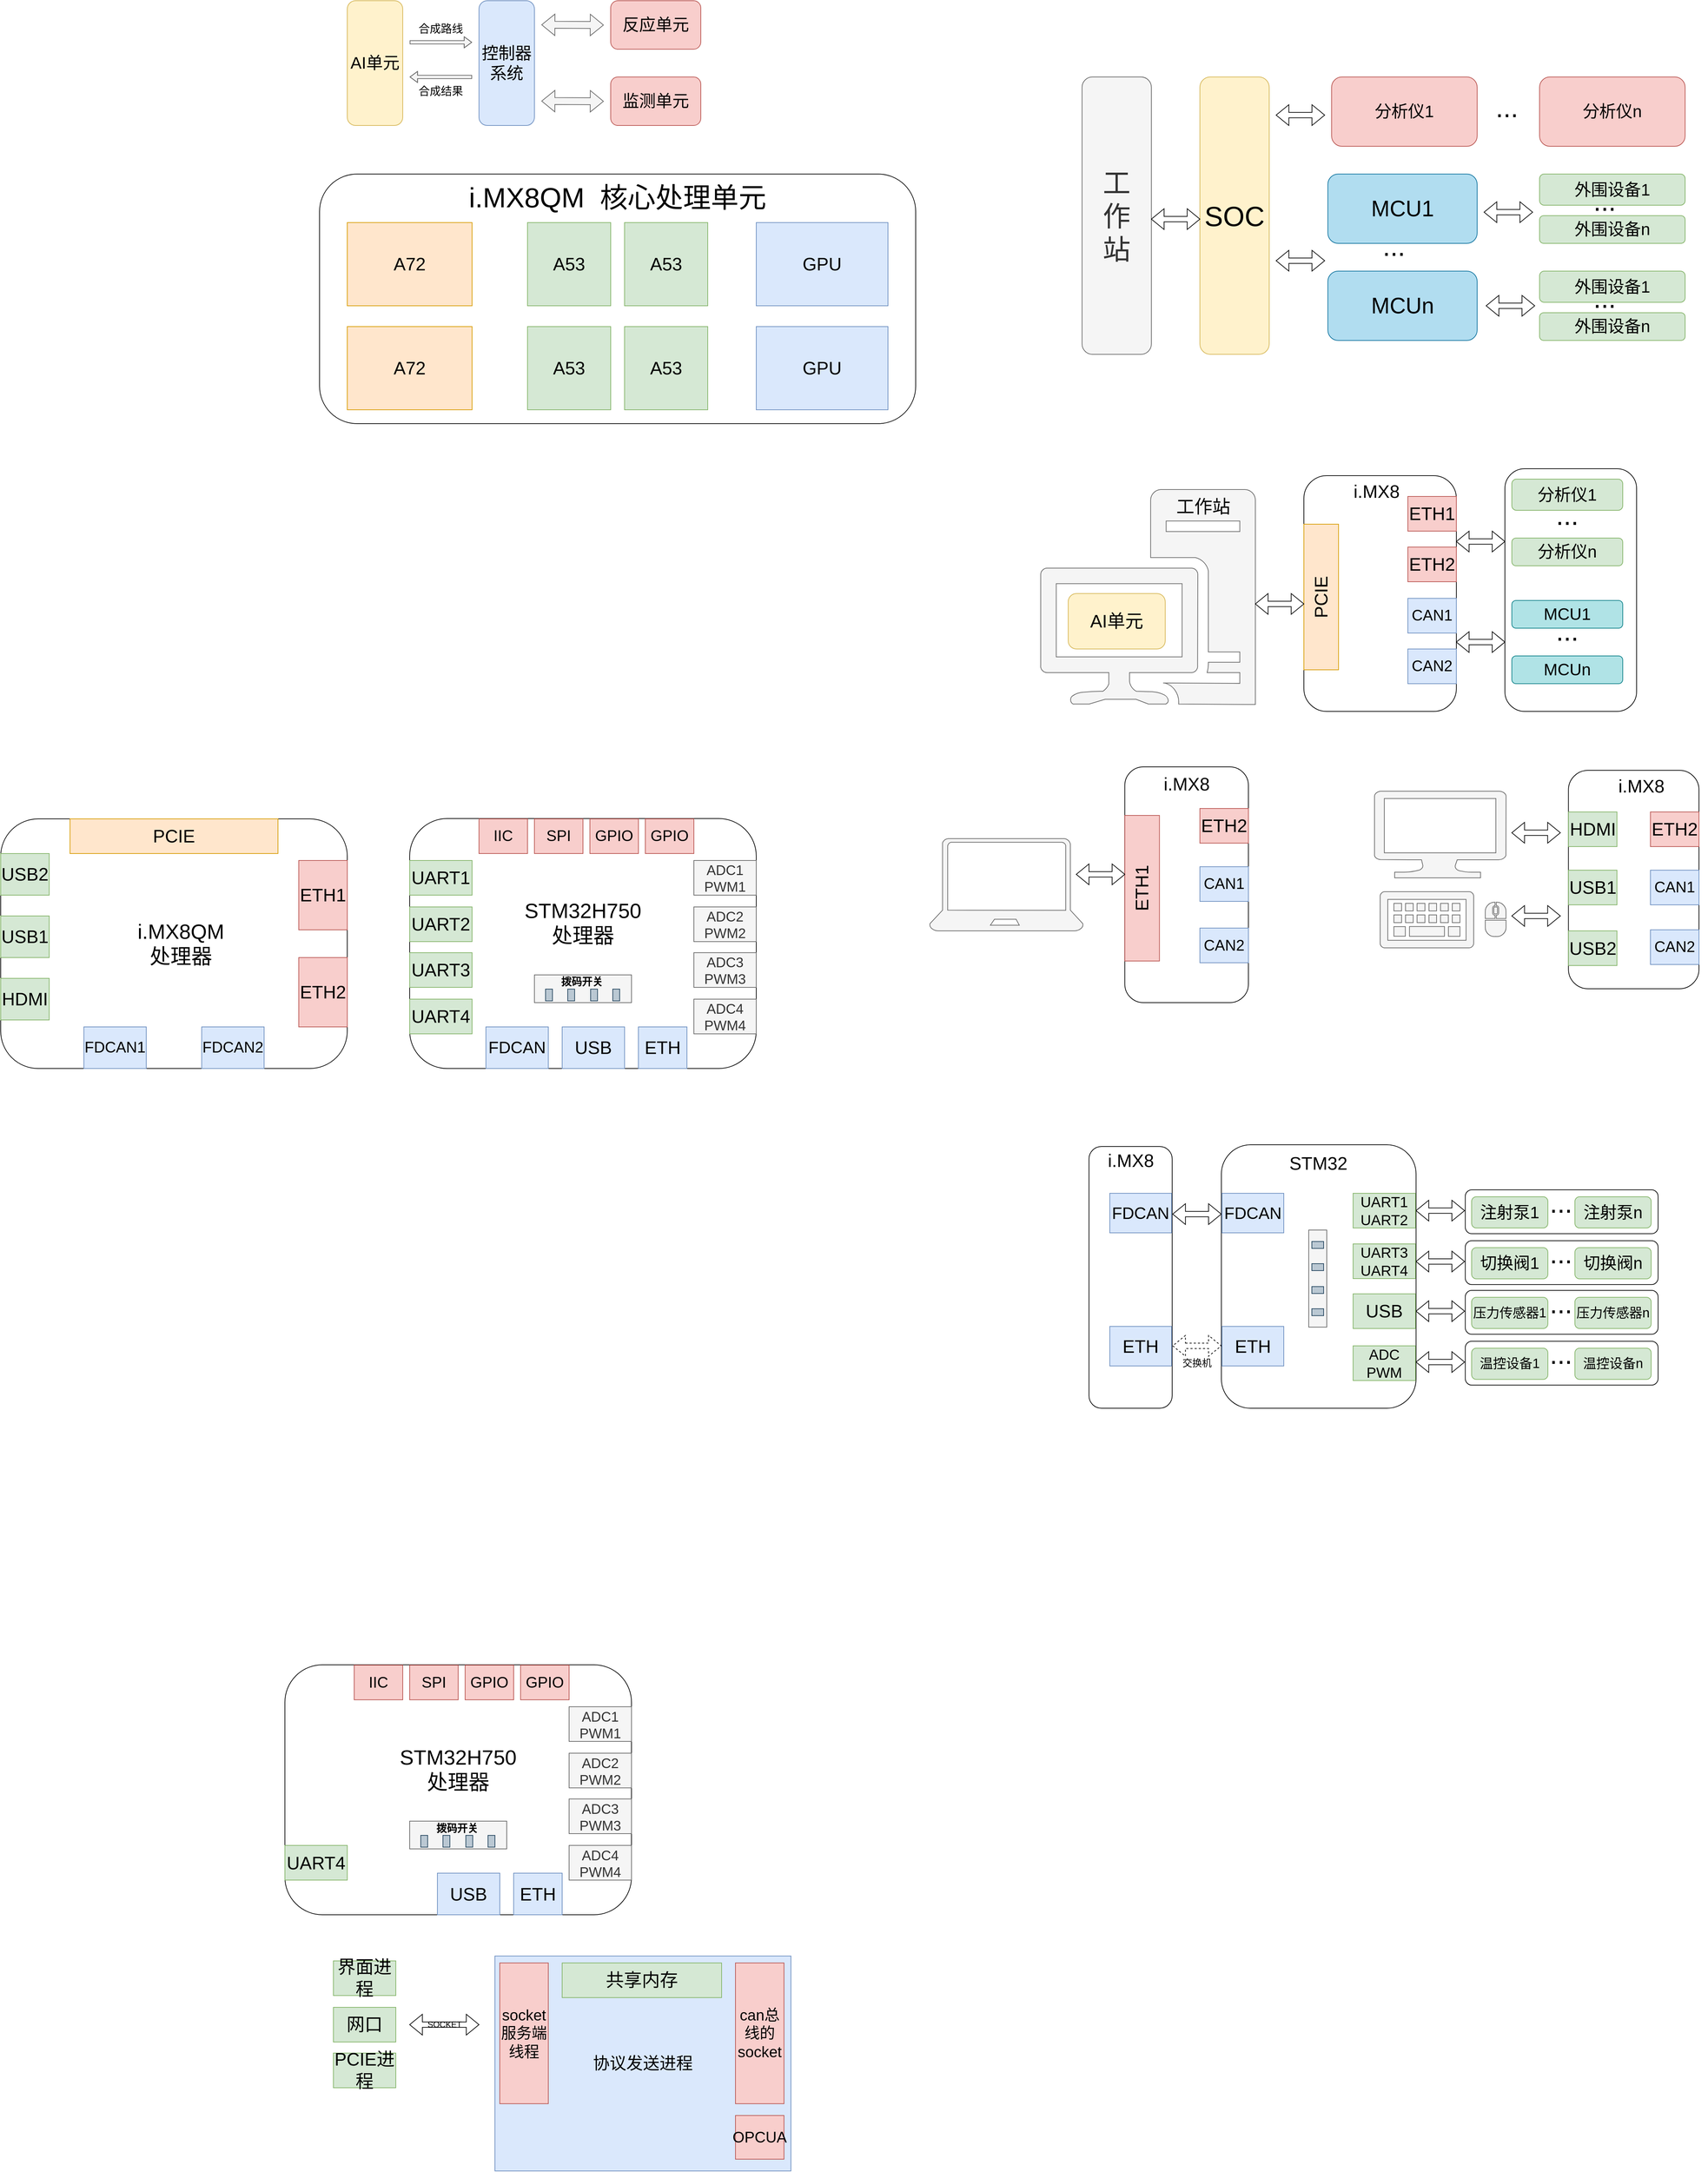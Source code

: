 <mxfile version="25.0.3">
  <diagram name="第 1 页" id="dDundkh1Q2r8naMCAjJB">
    <mxGraphModel dx="2552" dy="746" grid="1" gridSize="10" guides="1" tooltips="1" connect="1" arrows="1" fold="1" page="1" pageScale="1" pageWidth="1169" pageHeight="827" math="0" shadow="0">
      <root>
        <mxCell id="0" />
        <mxCell id="1" parent="0" />
        <mxCell id="mTrDEz1nqdT5TnVAm15j-2" value="&lt;font style=&quot;font-size: 24px;&quot;&gt;AI单元&lt;/font&gt;" style="rounded=1;whiteSpace=wrap;html=1;fillColor=#fff2cc;strokeColor=#d6b656;" parent="1" vertex="1">
          <mxGeometry x="120" y="130" width="80" height="180" as="geometry" />
        </mxCell>
        <mxCell id="mTrDEz1nqdT5TnVAm15j-6" value="&lt;font style=&quot;font-size: 24px;&quot;&gt;控制器系统&lt;/font&gt;" style="rounded=1;whiteSpace=wrap;html=1;fillColor=#dae8fc;strokeColor=#6c8ebf;" parent="1" vertex="1">
          <mxGeometry x="310" y="130" width="80" height="180" as="geometry" />
        </mxCell>
        <mxCell id="mTrDEz1nqdT5TnVAm15j-7" value="&lt;font style=&quot;font-size: 24px;&quot;&gt;反应单元&lt;/font&gt;" style="rounded=1;whiteSpace=wrap;html=1;fillColor=#f8cecc;strokeColor=#b85450;" parent="1" vertex="1">
          <mxGeometry x="500" y="130" width="130" height="70" as="geometry" />
        </mxCell>
        <mxCell id="mTrDEz1nqdT5TnVAm15j-8" value="&lt;span style=&quot;font-size: 24px;&quot;&gt;监测单元&lt;/span&gt;" style="rounded=1;whiteSpace=wrap;html=1;fillColor=#f8cecc;strokeColor=#b85450;glass=0;shadow=0;" parent="1" vertex="1">
          <mxGeometry x="500" y="240" width="130" height="70" as="geometry" />
        </mxCell>
        <mxCell id="mTrDEz1nqdT5TnVAm15j-9" value="" style="shape=flexArrow;endArrow=classic;startArrow=classic;html=1;rounded=0;fillColor=#f5f5f5;strokeColor=#666666;" parent="1" edge="1">
          <mxGeometry width="100" height="100" relative="1" as="geometry">
            <mxPoint x="400" y="164.71" as="sourcePoint" />
            <mxPoint x="490" y="165.13" as="targetPoint" />
          </mxGeometry>
        </mxCell>
        <mxCell id="mTrDEz1nqdT5TnVAm15j-10" value="" style="shape=flexArrow;endArrow=classic;startArrow=classic;html=1;rounded=0;fillColor=#f5f5f5;strokeColor=#666666;" parent="1" edge="1">
          <mxGeometry width="100" height="100" relative="1" as="geometry">
            <mxPoint x="400" y="274.71" as="sourcePoint" />
            <mxPoint x="490" y="275.13" as="targetPoint" />
          </mxGeometry>
        </mxCell>
        <mxCell id="mTrDEz1nqdT5TnVAm15j-12" value="" style="shape=flexArrow;endArrow=classic;html=1;rounded=0;width=4.8;endSize=3.288;endWidth=10.229;fillColor=#f5f5f5;strokeColor=#666666;" parent="1" edge="1">
          <mxGeometry width="50" height="50" relative="1" as="geometry">
            <mxPoint x="210" y="190" as="sourcePoint" />
            <mxPoint x="300" y="190" as="targetPoint" />
            <Array as="points">
              <mxPoint x="260" y="190" />
            </Array>
          </mxGeometry>
        </mxCell>
        <mxCell id="mTrDEz1nqdT5TnVAm15j-13" value="" style="shape=flexArrow;endArrow=classic;html=1;rounded=0;width=4.8;endSize=3.288;endWidth=10.229;fillColor=#f5f5f5;strokeColor=#666666;" parent="1" edge="1">
          <mxGeometry width="50" height="50" relative="1" as="geometry">
            <mxPoint x="300" y="240" as="sourcePoint" />
            <mxPoint x="210" y="240" as="targetPoint" />
            <Array as="points">
              <mxPoint x="260" y="240" />
            </Array>
          </mxGeometry>
        </mxCell>
        <mxCell id="mTrDEz1nqdT5TnVAm15j-15" value="合成路线" style="text;strokeColor=none;align=center;fillColor=none;html=1;verticalAlign=middle;whiteSpace=wrap;rounded=0;fontSize=16;" parent="1" vertex="1">
          <mxGeometry x="220" y="160" width="70" height="20" as="geometry" />
        </mxCell>
        <mxCell id="mTrDEz1nqdT5TnVAm15j-16" value="合成结果" style="text;strokeColor=none;align=center;fillColor=none;html=1;verticalAlign=middle;whiteSpace=wrap;rounded=0;fontSize=16;" parent="1" vertex="1">
          <mxGeometry x="220" y="250" width="70" height="20" as="geometry" />
        </mxCell>
        <mxCell id="O-WrQp41GENTJy3OARPs-1" value="" style="rounded=1;whiteSpace=wrap;html=1;" parent="1" vertex="1">
          <mxGeometry x="80" y="380" width="860" height="360" as="geometry" />
        </mxCell>
        <mxCell id="O-WrQp41GENTJy3OARPs-2" value="&lt;font style=&quot;font-size: 26px;&quot;&gt;A72&lt;/font&gt;" style="rounded=0;whiteSpace=wrap;html=1;fillColor=#ffe6cc;strokeColor=#d79b00;" parent="1" vertex="1">
          <mxGeometry x="120" y="450" width="180" height="120" as="geometry" />
        </mxCell>
        <mxCell id="O-WrQp41GENTJy3OARPs-3" value="&lt;font style=&quot;font-size: 26px;&quot;&gt;A72&lt;/font&gt;" style="rounded=0;whiteSpace=wrap;html=1;fillColor=#ffe6cc;strokeColor=#d79b00;" parent="1" vertex="1">
          <mxGeometry x="120" y="600" width="180" height="120" as="geometry" />
        </mxCell>
        <mxCell id="O-WrQp41GENTJy3OARPs-8" value="&lt;font style=&quot;font-size: 26px;&quot;&gt;GPU&lt;/font&gt;" style="rounded=0;whiteSpace=wrap;html=1;fillColor=#dae8fc;strokeColor=#6c8ebf;" parent="1" vertex="1">
          <mxGeometry x="710" y="450" width="190" height="120" as="geometry" />
        </mxCell>
        <mxCell id="O-WrQp41GENTJy3OARPs-9" value="&lt;font style=&quot;font-size: 26px;&quot;&gt;GPU&lt;/font&gt;" style="rounded=0;whiteSpace=wrap;html=1;fillColor=#dae8fc;strokeColor=#6c8ebf;" parent="1" vertex="1">
          <mxGeometry x="710" y="600" width="190" height="120" as="geometry" />
        </mxCell>
        <mxCell id="O-WrQp41GENTJy3OARPs-10" value="&lt;font style=&quot;font-size: 26px;&quot;&gt;A53&lt;/font&gt;" style="rounded=0;whiteSpace=wrap;html=1;fillColor=#d5e8d4;strokeColor=#82b366;" parent="1" vertex="1">
          <mxGeometry x="380" y="450" width="120" height="120" as="geometry" />
        </mxCell>
        <mxCell id="O-WrQp41GENTJy3OARPs-11" value="&lt;font style=&quot;font-size: 26px;&quot;&gt;A53&lt;/font&gt;" style="rounded=0;whiteSpace=wrap;html=1;fillColor=#d5e8d4;strokeColor=#82b366;" parent="1" vertex="1">
          <mxGeometry x="520" y="450" width="120" height="120" as="geometry" />
        </mxCell>
        <mxCell id="O-WrQp41GENTJy3OARPs-12" value="&lt;font style=&quot;font-size: 26px;&quot;&gt;A53&lt;/font&gt;" style="rounded=0;whiteSpace=wrap;html=1;fillColor=#d5e8d4;strokeColor=#82b366;" parent="1" vertex="1">
          <mxGeometry x="380" y="600" width="120" height="120" as="geometry" />
        </mxCell>
        <mxCell id="O-WrQp41GENTJy3OARPs-13" value="&lt;font style=&quot;font-size: 26px;&quot;&gt;A53&lt;/font&gt;" style="rounded=0;whiteSpace=wrap;html=1;fillColor=#d5e8d4;strokeColor=#82b366;" parent="1" vertex="1">
          <mxGeometry x="520" y="600" width="120" height="120" as="geometry" />
        </mxCell>
        <mxCell id="O-WrQp41GENTJy3OARPs-18" value="&lt;font&gt;i.MX8QM&amp;nbsp; 核心处理单元&lt;/font&gt;" style="text;strokeColor=none;align=center;fillColor=none;html=1;verticalAlign=middle;whiteSpace=wrap;rounded=0;fontSize=40;" parent="1" vertex="1">
          <mxGeometry x="260" y="398" width="500" height="30" as="geometry" />
        </mxCell>
        <mxCell id="O-WrQp41GENTJy3OARPs-20" value="" style="rounded=1;whiteSpace=wrap;html=1;shadow=0;" parent="1" vertex="1">
          <mxGeometry x="-380" y="1310" width="500" height="360" as="geometry" />
        </mxCell>
        <mxCell id="O-WrQp41GENTJy3OARPs-24" value="&lt;font style=&quot;font-size: 26px;&quot;&gt;PCIE&lt;/font&gt;" style="rounded=0;whiteSpace=wrap;html=1;fillColor=#ffe6cc;strokeColor=#d79b00;" parent="1" vertex="1">
          <mxGeometry x="-280" y="1310" width="300" height="50" as="geometry" />
        </mxCell>
        <mxCell id="O-WrQp41GENTJy3OARPs-25" value="&lt;font style=&quot;font-size: 26px;&quot;&gt;HDMI&lt;/font&gt;" style="rounded=0;whiteSpace=wrap;html=1;fillColor=#d5e8d4;strokeColor=#82b366;" parent="1" vertex="1">
          <mxGeometry x="-380" y="1540" width="70" height="60" as="geometry" />
        </mxCell>
        <mxCell id="O-WrQp41GENTJy3OARPs-27" value="i.MX8QM&lt;div&gt;处理器&lt;/div&gt;" style="text;strokeColor=none;align=center;fillColor=none;html=1;verticalAlign=middle;whiteSpace=wrap;rounded=0;fontSize=30;" parent="1" vertex="1">
          <mxGeometry x="-210" y="1440" width="180" height="100" as="geometry" />
        </mxCell>
        <mxCell id="O-WrQp41GENTJy3OARPs-28" value="&lt;font style=&quot;font-size: 26px;&quot;&gt;ETH1&lt;/font&gt;" style="rounded=0;whiteSpace=wrap;html=1;fillColor=#f8cecc;strokeColor=#b85450;" parent="1" vertex="1">
          <mxGeometry x="50" y="1370" width="70" height="100" as="geometry" />
        </mxCell>
        <mxCell id="O-WrQp41GENTJy3OARPs-29" value="&lt;font style=&quot;font-size: 26px;&quot;&gt;ETH2&lt;/font&gt;" style="rounded=0;whiteSpace=wrap;html=1;fillColor=#f8cecc;strokeColor=#b85450;" parent="1" vertex="1">
          <mxGeometry x="50" y="1510" width="70" height="100" as="geometry" />
        </mxCell>
        <mxCell id="O-WrQp41GENTJy3OARPs-31" value="&lt;font style=&quot;font-size: 26px;&quot;&gt;USB1&lt;/font&gt;" style="rounded=0;whiteSpace=wrap;html=1;fillColor=#d5e8d4;strokeColor=#82b366;" parent="1" vertex="1">
          <mxGeometry x="-380" y="1450" width="70" height="60" as="geometry" />
        </mxCell>
        <mxCell id="O-WrQp41GENTJy3OARPs-32" value="&lt;font style=&quot;font-size: 26px;&quot;&gt;USB2&lt;/font&gt;" style="rounded=0;whiteSpace=wrap;html=1;fillColor=#d5e8d4;strokeColor=#82b366;" parent="1" vertex="1">
          <mxGeometry x="-380" y="1360" width="70" height="60" as="geometry" />
        </mxCell>
        <mxCell id="O-WrQp41GENTJy3OARPs-33" value="&lt;font&gt;FDCAN1&lt;/font&gt;" style="rounded=0;whiteSpace=wrap;html=1;fillColor=#dae8fc;strokeColor=#6c8ebf;gradientColor=none;fontSize=22;" parent="1" vertex="1">
          <mxGeometry x="-260" y="1610" width="90" height="60" as="geometry" />
        </mxCell>
        <mxCell id="O-WrQp41GENTJy3OARPs-34" value="&lt;font&gt;FDCAN2&lt;/font&gt;" style="rounded=0;whiteSpace=wrap;html=1;fillColor=#dae8fc;strokeColor=#6c8ebf;fontSize=22;" parent="1" vertex="1">
          <mxGeometry x="-90" y="1610" width="90" height="60" as="geometry" />
        </mxCell>
        <mxCell id="O-WrQp41GENTJy3OARPs-36" value="" style="rounded=1;whiteSpace=wrap;html=1;shadow=0;" parent="1" vertex="1">
          <mxGeometry x="210" y="1309.5" width="500" height="360.5" as="geometry" />
        </mxCell>
        <mxCell id="O-WrQp41GENTJy3OARPs-37" value="&lt;font style=&quot;font-size: 26px;&quot;&gt;UART1&lt;/font&gt;" style="rounded=0;whiteSpace=wrap;html=1;fillColor=#d5e8d4;strokeColor=#82b366;" parent="1" vertex="1">
          <mxGeometry x="210" y="1370" width="90" height="50" as="geometry" />
        </mxCell>
        <mxCell id="O-WrQp41GENTJy3OARPs-39" value="&lt;div&gt;STM32H750处理器&lt;/div&gt;" style="text;strokeColor=none;align=center;fillColor=none;html=1;verticalAlign=middle;whiteSpace=wrap;rounded=0;fontSize=30;" parent="1" vertex="1">
          <mxGeometry x="370" y="1410" width="180" height="100" as="geometry" />
        </mxCell>
        <mxCell id="O-WrQp41GENTJy3OARPs-41" value="&lt;font style=&quot;font-size: 26px;&quot;&gt;ETH&lt;/font&gt;" style="rounded=0;whiteSpace=wrap;html=1;fillColor=#dae8fc;strokeColor=#6c8ebf;" parent="1" vertex="1">
          <mxGeometry x="540" y="1610" width="70" height="60" as="geometry" />
        </mxCell>
        <mxCell id="O-WrQp41GENTJy3OARPs-42" value="&lt;font style=&quot;font-size: 26px;&quot;&gt;USB&lt;/font&gt;" style="rounded=0;whiteSpace=wrap;html=1;fillColor=#dae8fc;strokeColor=#6c8ebf;" parent="1" vertex="1">
          <mxGeometry x="430" y="1610" width="90" height="60" as="geometry" />
        </mxCell>
        <mxCell id="O-WrQp41GENTJy3OARPs-44" value="&lt;font&gt;FDCAN&lt;/font&gt;" style="rounded=0;whiteSpace=wrap;html=1;fillColor=#dae8fc;strokeColor=#6c8ebf;gradientColor=none;fontSize=24;" parent="1" vertex="1">
          <mxGeometry x="320" y="1610" width="90" height="60" as="geometry" />
        </mxCell>
        <mxCell id="O-WrQp41GENTJy3OARPs-46" value="&lt;font style=&quot;font-size: 26px;&quot;&gt;UART2&lt;/font&gt;" style="rounded=0;whiteSpace=wrap;html=1;fillColor=#d5e8d4;strokeColor=#82b366;" parent="1" vertex="1">
          <mxGeometry x="210" y="1437" width="90" height="50" as="geometry" />
        </mxCell>
        <mxCell id="O-WrQp41GENTJy3OARPs-47" value="&lt;font style=&quot;font-size: 26px;&quot;&gt;UART3&lt;/font&gt;" style="rounded=0;whiteSpace=wrap;html=1;fillColor=#d5e8d4;strokeColor=#82b366;" parent="1" vertex="1">
          <mxGeometry x="210" y="1503" width="90" height="50" as="geometry" />
        </mxCell>
        <mxCell id="O-WrQp41GENTJy3OARPs-48" value="&lt;font style=&quot;font-size: 26px;&quot;&gt;UART4&lt;/font&gt;" style="rounded=0;whiteSpace=wrap;html=1;fillColor=#d5e8d4;strokeColor=#82b366;" parent="1" vertex="1">
          <mxGeometry x="210" y="1570" width="90" height="50" as="geometry" />
        </mxCell>
        <mxCell id="O-WrQp41GENTJy3OARPs-49" value="&lt;div&gt;&lt;font style=&quot;font-size: 20px;&quot;&gt;ADC1&lt;/font&gt;&lt;/div&gt;&lt;font style=&quot;font-size: 20px;&quot;&gt;PWM1&lt;/font&gt;" style="rounded=0;whiteSpace=wrap;html=1;fillColor=#f5f5f5;strokeColor=#666666;fontColor=#333333;" parent="1" vertex="1">
          <mxGeometry x="620" y="1370" width="90" height="50" as="geometry" />
        </mxCell>
        <mxCell id="O-WrQp41GENTJy3OARPs-50" value="&lt;div&gt;&lt;font style=&quot;font-size: 20px;&quot;&gt;ADC2&lt;/font&gt;&lt;/div&gt;&lt;font style=&quot;font-size: 20px;&quot;&gt;PWM2&lt;/font&gt;" style="rounded=0;whiteSpace=wrap;html=1;fillColor=#f5f5f5;strokeColor=#666666;fontColor=#333333;" parent="1" vertex="1">
          <mxGeometry x="620" y="1437" width="90" height="50" as="geometry" />
        </mxCell>
        <mxCell id="O-WrQp41GENTJy3OARPs-51" value="&lt;div&gt;&lt;font style=&quot;font-size: 20px;&quot;&gt;ADC3&lt;/font&gt;&lt;/div&gt;&lt;font style=&quot;font-size: 20px;&quot;&gt;PWM3&lt;/font&gt;" style="rounded=0;whiteSpace=wrap;html=1;fillColor=#f5f5f5;strokeColor=#666666;fontColor=#333333;" parent="1" vertex="1">
          <mxGeometry x="620" y="1503" width="90" height="50" as="geometry" />
        </mxCell>
        <mxCell id="O-WrQp41GENTJy3OARPs-52" value="&lt;div&gt;&lt;font style=&quot;font-size: 20px;&quot;&gt;ADC4&lt;/font&gt;&lt;/div&gt;&lt;font style=&quot;font-size: 20px;&quot;&gt;PWM4&lt;/font&gt;" style="rounded=0;whiteSpace=wrap;html=1;fillColor=#f5f5f5;strokeColor=#666666;fontColor=#333333;" parent="1" vertex="1">
          <mxGeometry x="620" y="1570" width="90" height="50" as="geometry" />
        </mxCell>
        <mxCell id="O-WrQp41GENTJy3OARPs-53" value="&lt;font&gt;IIC&lt;/font&gt;" style="rounded=0;whiteSpace=wrap;html=1;fillColor=#f8cecc;strokeColor=#b85450;fontSize=22;" parent="1" vertex="1">
          <mxGeometry x="310" y="1310" width="70" height="50" as="geometry" />
        </mxCell>
        <mxCell id="O-WrQp41GENTJy3OARPs-56" value="SPI" style="rounded=0;whiteSpace=wrap;html=1;fillColor=#f8cecc;strokeColor=#b85450;fontSize=22;" parent="1" vertex="1">
          <mxGeometry x="390" y="1310" width="70" height="50" as="geometry" />
        </mxCell>
        <mxCell id="O-WrQp41GENTJy3OARPs-57" value="GPIO" style="rounded=0;whiteSpace=wrap;html=1;fillColor=#f8cecc;strokeColor=#b85450;fontSize=22;" parent="1" vertex="1">
          <mxGeometry x="470" y="1310" width="70" height="50" as="geometry" />
        </mxCell>
        <mxCell id="O-WrQp41GENTJy3OARPs-58" value="&lt;font&gt;GPIO&lt;/font&gt;" style="rounded=0;whiteSpace=wrap;html=1;fillColor=#f8cecc;strokeColor=#b85450;fontSize=22;" parent="1" vertex="1">
          <mxGeometry x="550" y="1310" width="70" height="50" as="geometry" />
        </mxCell>
        <mxCell id="O-WrQp41GENTJy3OARPs-98" value="" style="rounded=1;whiteSpace=wrap;html=1;shadow=0;" parent="1" vertex="1">
          <mxGeometry x="1190" y="1782.5" width="120" height="377.5" as="geometry" />
        </mxCell>
        <mxCell id="O-WrQp41GENTJy3OARPs-100" value="i.MX8" style="text;strokeColor=none;align=center;fillColor=none;html=1;verticalAlign=middle;whiteSpace=wrap;rounded=0;fontSize=26;" parent="1" vertex="1">
          <mxGeometry x="1207.5" y="1783" width="85" height="40" as="geometry" />
        </mxCell>
        <mxCell id="O-WrQp41GENTJy3OARPs-110" value="" style="html=1;shadow=0;dashed=0;align=center;verticalAlign=middle;shape=mxgraph.arrows2.twoWayArrow;dy=0.74;dx=18.33;" parent="1" vertex="1">
          <mxGeometry x="1310.83" y="1865" width="70" height="30" as="geometry" />
        </mxCell>
        <mxCell id="O-WrQp41GENTJy3OARPs-122" value="" style="rounded=1;whiteSpace=wrap;html=1;shadow=0;" parent="1" vertex="1">
          <mxGeometry x="1381" y="1780" width="280.83" height="380" as="geometry" />
        </mxCell>
        <mxCell id="O-WrQp41GENTJy3OARPs-124" value="STM32" style="text;align=center;html=1;verticalAlign=middle;whiteSpace=wrap;rounded=0;fontSize=26;" parent="1" vertex="1">
          <mxGeometry x="1471" y="1790" width="100" height="33" as="geometry" />
        </mxCell>
        <mxCell id="O-WrQp41GENTJy3OARPs-127" value="FDCAN" style="rounded=0;whiteSpace=wrap;html=1;fillColor=#dae8fc;strokeColor=#6c8ebf;gradientColor=none;fontSize=24;" parent="1" vertex="1">
          <mxGeometry x="1381.83" y="1850" width="89.17" height="57" as="geometry" />
        </mxCell>
        <mxCell id="O-WrQp41GENTJy3OARPs-136" value="" style="html=1;shadow=0;dashed=0;align=center;verticalAlign=middle;shape=mxgraph.arrows2.twoWayArrow;dy=0.74;dx=18.33;" parent="1" vertex="1">
          <mxGeometry x="1661.83" y="1860" width="70" height="30" as="geometry" />
        </mxCell>
        <mxCell id="O-WrQp41GENTJy3OARPs-138" value="&lt;font style=&quot;font-size: 26px;&quot;&gt;ETH&lt;/font&gt;" style="rounded=0;whiteSpace=wrap;html=1;fillColor=#dae8fc;strokeColor=#6c8ebf;" parent="1" vertex="1">
          <mxGeometry x="1381.83" y="2042" width="89.17" height="57" as="geometry" />
        </mxCell>
        <mxCell id="O-WrQp41GENTJy3OARPs-139" value="FDCAN" style="rounded=0;whiteSpace=wrap;html=1;fillColor=#dae8fc;strokeColor=#6c8ebf;gradientColor=none;fontSize=24;" parent="1" vertex="1">
          <mxGeometry x="1220" y="1850" width="89.17" height="57" as="geometry" />
        </mxCell>
        <mxCell id="O-WrQp41GENTJy3OARPs-140" value="&lt;font style=&quot;font-size: 26px;&quot;&gt;ETH&lt;/font&gt;" style="rounded=0;whiteSpace=wrap;html=1;fillColor=#dae8fc;strokeColor=#6c8ebf;" parent="1" vertex="1">
          <mxGeometry x="1220" y="2042" width="89.17" height="57" as="geometry" />
        </mxCell>
        <mxCell id="O-WrQp41GENTJy3OARPs-142" value="" style="html=1;shadow=0;dashed=1;align=center;verticalAlign=middle;shape=mxgraph.arrows2.twoWayArrow;dy=0.74;dx=18.33;" parent="1" vertex="1">
          <mxGeometry x="1310.83" y="2055" width="70" height="30" as="geometry" />
        </mxCell>
        <mxCell id="O-WrQp41GENTJy3OARPs-143" value="&lt;font style=&quot;font-size: 21px;&quot;&gt;UART1&lt;/font&gt;&lt;div&gt;&lt;font style=&quot;font-size: 21px;&quot;&gt;UART2&lt;/font&gt;&lt;/div&gt;" style="rounded=0;whiteSpace=wrap;html=1;fillColor=#d5e8d4;strokeColor=#82b366;" parent="1" vertex="1">
          <mxGeometry x="1571" y="1850" width="90" height="50" as="geometry" />
        </mxCell>
        <mxCell id="O-WrQp41GENTJy3OARPs-144" value="" style="rounded=1;whiteSpace=wrap;html=1;shadow=0;" parent="1" vertex="1">
          <mxGeometry x="1732.83" y="1845" width="278.17" height="63.25" as="geometry" />
        </mxCell>
        <mxCell id="O-WrQp41GENTJy3OARPs-145" value="&lt;span style=&quot;font-size: 24px;&quot;&gt;注射泵1&lt;/span&gt;" style="rounded=1;whiteSpace=wrap;html=1;fillColor=#d5e8d4;strokeColor=#82b366;glass=0;shadow=0;" parent="1" vertex="1">
          <mxGeometry x="1742" y="1855" width="110" height="45" as="geometry" />
        </mxCell>
        <mxCell id="O-WrQp41GENTJy3OARPs-146" value="&lt;span style=&quot;font-size: 24px;&quot;&gt;注射泵n&lt;/span&gt;" style="rounded=1;whiteSpace=wrap;html=1;fillColor=#d5e8d4;strokeColor=#82b366;glass=0;shadow=0;" parent="1" vertex="1">
          <mxGeometry x="1891" y="1855" width="110" height="45" as="geometry" />
        </mxCell>
        <mxCell id="O-WrQp41GENTJy3OARPs-147" value="..." style="text;strokeColor=none;align=center;fillColor=none;html=1;verticalAlign=middle;whiteSpace=wrap;rounded=0;fontSize=39;" parent="1" vertex="1">
          <mxGeometry x="1841" y="1850" width="60" height="30" as="geometry" />
        </mxCell>
        <mxCell id="O-WrQp41GENTJy3OARPs-148" value="" style="html=1;shadow=0;dashed=0;align=center;verticalAlign=middle;shape=mxgraph.arrows2.twoWayArrow;dy=0.74;dx=18.33;" parent="1" vertex="1">
          <mxGeometry x="1661.83" y="1933.38" width="70" height="30" as="geometry" />
        </mxCell>
        <mxCell id="O-WrQp41GENTJy3OARPs-150" value="" style="rounded=1;whiteSpace=wrap;html=1;shadow=0;" parent="1" vertex="1">
          <mxGeometry x="1732.83" y="1918.38" width="278.17" height="63.25" as="geometry" />
        </mxCell>
        <mxCell id="O-WrQp41GENTJy3OARPs-151" value="&lt;span style=&quot;font-size: 24px;&quot;&gt;切换阀1&lt;/span&gt;" style="rounded=1;whiteSpace=wrap;html=1;fillColor=#d5e8d4;strokeColor=#82b366;glass=0;shadow=0;" parent="1" vertex="1">
          <mxGeometry x="1742" y="1928.38" width="110" height="45" as="geometry" />
        </mxCell>
        <mxCell id="O-WrQp41GENTJy3OARPs-152" value="&lt;span style=&quot;font-size: 24px;&quot;&gt;切换阀n&lt;/span&gt;" style="rounded=1;whiteSpace=wrap;html=1;fillColor=#d5e8d4;strokeColor=#82b366;glass=0;shadow=0;" parent="1" vertex="1">
          <mxGeometry x="1891" y="1928.38" width="110" height="45" as="geometry" />
        </mxCell>
        <mxCell id="O-WrQp41GENTJy3OARPs-153" value="..." style="text;strokeColor=none;align=center;fillColor=none;html=1;verticalAlign=middle;whiteSpace=wrap;rounded=0;fontSize=39;" parent="1" vertex="1">
          <mxGeometry x="1841" y="1923.38" width="60" height="30" as="geometry" />
        </mxCell>
        <mxCell id="O-WrQp41GENTJy3OARPs-160" value="" style="html=1;shadow=0;dashed=0;align=center;verticalAlign=middle;shape=mxgraph.arrows2.twoWayArrow;dy=0.74;dx=18.33;" parent="1" vertex="1">
          <mxGeometry x="1661.83" y="2005" width="70" height="30" as="geometry" />
        </mxCell>
        <mxCell id="O-WrQp41GENTJy3OARPs-161" value="&lt;font&gt;USB&lt;/font&gt;" style="rounded=0;whiteSpace=wrap;html=1;fillColor=#d5e8d4;strokeColor=#82b366;fontSize=26;" parent="1" vertex="1">
          <mxGeometry x="1571" y="1995" width="90" height="50" as="geometry" />
        </mxCell>
        <mxCell id="O-WrQp41GENTJy3OARPs-162" value="" style="rounded=1;whiteSpace=wrap;html=1;shadow=0;" parent="1" vertex="1">
          <mxGeometry x="1732.83" y="1990" width="278.17" height="63.25" as="geometry" />
        </mxCell>
        <mxCell id="O-WrQp41GENTJy3OARPs-163" value="&lt;font style=&quot;font-size: 19px;&quot;&gt;压力传感器1&lt;/font&gt;" style="rounded=1;whiteSpace=wrap;html=1;fillColor=#d5e8d4;strokeColor=#82b366;glass=0;shadow=0;" parent="1" vertex="1">
          <mxGeometry x="1742" y="2000" width="110" height="45" as="geometry" />
        </mxCell>
        <mxCell id="O-WrQp41GENTJy3OARPs-165" value="..." style="text;strokeColor=none;align=center;fillColor=none;html=1;verticalAlign=middle;whiteSpace=wrap;rounded=0;fontSize=39;" parent="1" vertex="1">
          <mxGeometry x="1841" y="1995" width="60" height="30" as="geometry" />
        </mxCell>
        <mxCell id="O-WrQp41GENTJy3OARPs-166" value="&lt;font style=&quot;font-size: 19px;&quot;&gt;压力传感器n&lt;/font&gt;" style="rounded=1;whiteSpace=wrap;html=1;fillColor=#d5e8d4;strokeColor=#82b366;glass=0;shadow=0;" parent="1" vertex="1">
          <mxGeometry x="1891" y="2000" width="110" height="45" as="geometry" />
        </mxCell>
        <mxCell id="O-WrQp41GENTJy3OARPs-167" value="&lt;font style=&quot;font-size: 21px;&quot;&gt;UART3&lt;/font&gt;&lt;div&gt;&lt;font style=&quot;font-size: 21px;&quot;&gt;UART4&lt;/font&gt;&lt;/div&gt;" style="rounded=0;whiteSpace=wrap;html=1;fillColor=#d5e8d4;strokeColor=#82b366;" parent="1" vertex="1">
          <mxGeometry x="1571" y="1923" width="90" height="50" as="geometry" />
        </mxCell>
        <mxCell id="O-WrQp41GENTJy3OARPs-169" value="&lt;span style=&quot;font-size: 21px;&quot;&gt;ADC&lt;/span&gt;&lt;br&gt;&lt;div&gt;&lt;span style=&quot;font-size: 21px;&quot;&gt;PWM&lt;/span&gt;&lt;/div&gt;" style="rounded=0;whiteSpace=wrap;html=1;fillColor=#d5e8d4;strokeColor=#82b366;" parent="1" vertex="1">
          <mxGeometry x="1571" y="2070" width="90" height="50" as="geometry" />
        </mxCell>
        <mxCell id="O-WrQp41GENTJy3OARPs-175" value="" style="html=1;shadow=0;dashed=0;align=center;verticalAlign=middle;shape=mxgraph.arrows2.twoWayArrow;dy=0.74;dx=18.33;" parent="1" vertex="1">
          <mxGeometry x="1661.83" y="2078.38" width="70" height="30" as="geometry" />
        </mxCell>
        <mxCell id="O-WrQp41GENTJy3OARPs-176" value="" style="rounded=1;whiteSpace=wrap;html=1;shadow=0;" parent="1" vertex="1">
          <mxGeometry x="1732.83" y="2063.38" width="278.17" height="63.25" as="geometry" />
        </mxCell>
        <mxCell id="O-WrQp41GENTJy3OARPs-177" value="&lt;font style=&quot;font-size: 19px;&quot;&gt;温控设备1&lt;/font&gt;" style="rounded=1;whiteSpace=wrap;html=1;fillColor=#d5e8d4;strokeColor=#82b366;glass=0;shadow=0;" parent="1" vertex="1">
          <mxGeometry x="1742" y="2073.38" width="110" height="45" as="geometry" />
        </mxCell>
        <mxCell id="O-WrQp41GENTJy3OARPs-178" value="..." style="text;strokeColor=none;align=center;fillColor=none;html=1;verticalAlign=middle;whiteSpace=wrap;rounded=0;fontSize=39;" parent="1" vertex="1">
          <mxGeometry x="1841" y="2068.38" width="60" height="30" as="geometry" />
        </mxCell>
        <mxCell id="O-WrQp41GENTJy3OARPs-179" value="&lt;font style=&quot;font-size: 19px;&quot;&gt;温控设备n&lt;/font&gt;" style="rounded=1;whiteSpace=wrap;html=1;fillColor=#d5e8d4;strokeColor=#82b366;glass=0;shadow=0;" parent="1" vertex="1">
          <mxGeometry x="1891" y="2073.38" width="110" height="45" as="geometry" />
        </mxCell>
        <mxCell id="O-WrQp41GENTJy3OARPs-180" value="SOC" style="rounded=1;whiteSpace=wrap;html=1;shadow=0;fontSize=40;fillColor=#fff2cc;strokeColor=#d6b656;" parent="1" vertex="1">
          <mxGeometry x="1350" y="240" width="100" height="400" as="geometry" />
        </mxCell>
        <mxCell id="O-WrQp41GENTJy3OARPs-182" value="MCU1" style="rounded=1;whiteSpace=wrap;html=1;shadow=0;fontSize=32;fillColor=#b1ddf0;strokeColor=#10739e;" parent="1" vertex="1">
          <mxGeometry x="1534.59" y="380" width="215.41" height="100" as="geometry" />
        </mxCell>
        <mxCell id="O-WrQp41GENTJy3OARPs-185" value="" style="html=1;shadow=0;dashed=0;align=center;verticalAlign=middle;shape=mxgraph.arrows2.twoWayArrow;dy=0.74;dx=18.33;" parent="1" vertex="1">
          <mxGeometry x="1760" y="420" width="70" height="30" as="geometry" />
        </mxCell>
        <mxCell id="O-WrQp41GENTJy3OARPs-187" value="..." style="text;strokeColor=none;align=center;fillColor=none;html=1;verticalAlign=middle;whiteSpace=wrap;rounded=0;fontSize=39;" parent="1" vertex="1">
          <mxGeometry x="1600" y="470" width="60" height="30" as="geometry" />
        </mxCell>
        <mxCell id="O-WrQp41GENTJy3OARPs-188" value="&lt;span style=&quot;font-size: 24px;&quot;&gt;外围设备1&lt;/span&gt;" style="rounded=1;whiteSpace=wrap;html=1;fillColor=#d5e8d4;strokeColor=#82b366;glass=0;shadow=0;" parent="1" vertex="1">
          <mxGeometry x="1840" y="380" width="210" height="45" as="geometry" />
        </mxCell>
        <mxCell id="O-WrQp41GENTJy3OARPs-189" value="&lt;span style=&quot;font-size: 24px;&quot;&gt;外围设备n&lt;/span&gt;" style="rounded=1;whiteSpace=wrap;html=1;fillColor=#d5e8d4;strokeColor=#82b366;glass=0;shadow=0;" parent="1" vertex="1">
          <mxGeometry x="1840" y="440" width="210" height="40" as="geometry" />
        </mxCell>
        <mxCell id="O-WrQp41GENTJy3OARPs-190" value="..." style="text;strokeColor=none;align=center;fillColor=none;html=1;verticalAlign=middle;whiteSpace=wrap;rounded=0;fontSize=39;" parent="1" vertex="1">
          <mxGeometry x="1904" y="405" width="60" height="30" as="geometry" />
        </mxCell>
        <mxCell id="O-WrQp41GENTJy3OARPs-195" value="&lt;span style=&quot;font-size: 24px;&quot;&gt;分析仪1&lt;/span&gt;" style="rounded=1;whiteSpace=wrap;html=1;fillColor=#f8cecc;strokeColor=#b85450;glass=0;shadow=0;" parent="1" vertex="1">
          <mxGeometry x="1540" y="240" width="210" height="100" as="geometry" />
        </mxCell>
        <mxCell id="O-WrQp41GENTJy3OARPs-197" value="" style="html=1;shadow=0;dashed=0;align=center;verticalAlign=middle;shape=mxgraph.arrows2.twoWayArrow;dy=0.74;dx=18.33;" parent="1" vertex="1">
          <mxGeometry x="1460" y="280" width="70" height="30" as="geometry" />
        </mxCell>
        <mxCell id="O-WrQp41GENTJy3OARPs-199" value="MCUn" style="rounded=1;whiteSpace=wrap;html=1;shadow=0;fontSize=32;fillColor=#b1ddf0;strokeColor=#10739e;" parent="1" vertex="1">
          <mxGeometry x="1534.59" y="520" width="215.41" height="100" as="geometry" />
        </mxCell>
        <mxCell id="O-WrQp41GENTJy3OARPs-200" value="" style="html=1;shadow=0;dashed=0;align=center;verticalAlign=middle;shape=mxgraph.arrows2.twoWayArrow;dy=0.74;dx=18.33;" parent="1" vertex="1">
          <mxGeometry x="1763" y="555" width="70" height="30" as="geometry" />
        </mxCell>
        <mxCell id="O-WrQp41GENTJy3OARPs-202" value="&lt;span style=&quot;font-size: 24px;&quot;&gt;外围设备1&lt;/span&gt;" style="rounded=1;whiteSpace=wrap;html=1;fillColor=#d5e8d4;strokeColor=#82b366;glass=0;shadow=0;" parent="1" vertex="1">
          <mxGeometry x="1840" y="520" width="210" height="45" as="geometry" />
        </mxCell>
        <mxCell id="O-WrQp41GENTJy3OARPs-203" value="&lt;span style=&quot;font-size: 24px;&quot;&gt;外围设备n&lt;/span&gt;" style="rounded=1;whiteSpace=wrap;html=1;fillColor=#d5e8d4;strokeColor=#82b366;glass=0;shadow=0;" parent="1" vertex="1">
          <mxGeometry x="1840" y="580" width="210" height="40" as="geometry" />
        </mxCell>
        <mxCell id="O-WrQp41GENTJy3OARPs-204" value="..." style="text;strokeColor=none;align=center;fillColor=none;html=1;verticalAlign=middle;whiteSpace=wrap;rounded=0;fontSize=39;" parent="1" vertex="1">
          <mxGeometry x="1904" y="545" width="60" height="30" as="geometry" />
        </mxCell>
        <mxCell id="O-WrQp41GENTJy3OARPs-205" value="" style="html=1;shadow=0;dashed=0;align=center;verticalAlign=middle;shape=mxgraph.arrows2.twoWayArrow;dy=0.74;dx=18.33;" parent="1" vertex="1">
          <mxGeometry x="1460" y="490" width="70" height="30" as="geometry" />
        </mxCell>
        <mxCell id="O-WrQp41GENTJy3OARPs-207" value="..." style="text;strokeColor=none;align=center;fillColor=none;html=1;verticalAlign=middle;whiteSpace=wrap;rounded=0;fontSize=39;" parent="1" vertex="1">
          <mxGeometry x="1763" y="270" width="60" height="30" as="geometry" />
        </mxCell>
        <mxCell id="O-WrQp41GENTJy3OARPs-208" value="&lt;span style=&quot;font-size: 24px;&quot;&gt;分析仪n&lt;/span&gt;" style="rounded=1;whiteSpace=wrap;html=1;fillColor=#f8cecc;strokeColor=#b85450;glass=0;shadow=0;" parent="1" vertex="1">
          <mxGeometry x="1840" y="240" width="210" height="100" as="geometry" />
        </mxCell>
        <mxCell id="O-WrQp41GENTJy3OARPs-210" value="工&lt;div&gt;作&lt;/div&gt;&lt;div&gt;站&lt;/div&gt;" style="rounded=1;whiteSpace=wrap;html=1;shadow=0;fontSize=40;fillColor=#f5f5f5;strokeColor=#666666;fontColor=#333333;" parent="1" vertex="1">
          <mxGeometry x="1180" y="240" width="100" height="400" as="geometry" />
        </mxCell>
        <mxCell id="O-WrQp41GENTJy3OARPs-211" value="" style="html=1;shadow=0;dashed=0;align=center;verticalAlign=middle;shape=mxgraph.arrows2.twoWayArrow;dy=0.74;dx=18.33;" parent="1" vertex="1">
          <mxGeometry x="1280" y="430" width="70" height="30" as="geometry" />
        </mxCell>
        <mxCell id="FVk3EEE_uI1t8pD1HrtK-1" value="" style="rounded=1;whiteSpace=wrap;html=1;shadow=0;" parent="1" vertex="1">
          <mxGeometry x="1790" y="805" width="190" height="350" as="geometry" />
        </mxCell>
        <mxCell id="FVk3EEE_uI1t8pD1HrtK-2" value="" style="sketch=0;aspect=fixed;pointerEvents=1;shadow=0;dashed=0;html=1;strokeColor=#666666;labelPosition=center;verticalLabelPosition=bottom;verticalAlign=top;align=center;fillColor=#f5f5f5;shape=mxgraph.mscae.enterprise.workstation_client;fontColor=#333333;flipH=1;" parent="1" vertex="1">
          <mxGeometry x="1120" y="835" width="310" height="310" as="geometry" />
        </mxCell>
        <mxCell id="FVk3EEE_uI1t8pD1HrtK-3" value="" style="rounded=1;whiteSpace=wrap;html=1;shadow=0;" parent="1" vertex="1">
          <mxGeometry x="1500" y="815" width="220" height="340" as="geometry" />
        </mxCell>
        <mxCell id="FVk3EEE_uI1t8pD1HrtK-4" value="&lt;font style=&quot;font-size: 26px;&quot;&gt;PCIE&lt;/font&gt;" style="rounded=0;whiteSpace=wrap;html=1;fillColor=#ffe6cc;strokeColor=#d79b00;rotation=-90;" parent="1" vertex="1">
          <mxGeometry x="1420" y="965" width="210" height="50" as="geometry" />
        </mxCell>
        <mxCell id="FVk3EEE_uI1t8pD1HrtK-5" value="i.MX8" style="text;strokeColor=none;align=center;fillColor=none;html=1;verticalAlign=middle;whiteSpace=wrap;rounded=0;fontSize=26;" parent="1" vertex="1">
          <mxGeometry x="1510" y="818" width="190" height="40" as="geometry" />
        </mxCell>
        <mxCell id="FVk3EEE_uI1t8pD1HrtK-6" value="&lt;font style=&quot;font-size: 26px;&quot;&gt;ETH1&lt;/font&gt;" style="rounded=0;whiteSpace=wrap;html=1;fillColor=#f8cecc;strokeColor=#b85450;" parent="1" vertex="1">
          <mxGeometry x="1650" y="845" width="70" height="50" as="geometry" />
        </mxCell>
        <mxCell id="FVk3EEE_uI1t8pD1HrtK-7" value="&lt;font style=&quot;font-size: 26px;&quot;&gt;ETH2&lt;/font&gt;" style="rounded=0;whiteSpace=wrap;html=1;fillColor=#f8cecc;strokeColor=#b85450;" parent="1" vertex="1">
          <mxGeometry x="1650" y="918" width="70" height="50" as="geometry" />
        </mxCell>
        <mxCell id="FVk3EEE_uI1t8pD1HrtK-8" value="CAN1" style="rounded=0;whiteSpace=wrap;html=1;fillColor=#dae8fc;strokeColor=#6c8ebf;gradientColor=none;fontSize=22;" parent="1" vertex="1">
          <mxGeometry x="1650" y="992" width="70" height="50" as="geometry" />
        </mxCell>
        <mxCell id="FVk3EEE_uI1t8pD1HrtK-9" value="" style="verticalLabelPosition=bottom;html=1;verticalAlign=top;align=center;strokeColor=#666666;fillColor=#f5f5f5;shape=mxgraph.azure.computer;pointerEvents=1;fontColor=#333333;" parent="1" vertex="1">
          <mxGeometry x="1601.67" y="1270" width="190" height="125" as="geometry" />
        </mxCell>
        <mxCell id="FVk3EEE_uI1t8pD1HrtK-10" value="" style="sketch=0;aspect=fixed;pointerEvents=1;shadow=0;dashed=0;html=1;strokeColor=#666666;labelPosition=center;verticalLabelPosition=bottom;verticalAlign=top;align=center;fillColor=#f5f5f5;shape=mxgraph.azure.laptop;fontColor=#333333;" parent="1" vertex="1">
          <mxGeometry x="960" y="1338.5" width="221.67" height="133" as="geometry" />
        </mxCell>
        <mxCell id="FVk3EEE_uI1t8pD1HrtK-11" value="工作站" style="text;strokeColor=none;align=center;fillColor=none;html=1;verticalAlign=middle;whiteSpace=wrap;rounded=0;fontSize=26;" parent="1" vertex="1">
          <mxGeometry x="1260" y="840" width="190" height="40" as="geometry" />
        </mxCell>
        <mxCell id="FVk3EEE_uI1t8pD1HrtK-12" value="&lt;font style=&quot;font-size: 26px;&quot;&gt;AI单元&lt;/font&gt;" style="rounded=1;whiteSpace=wrap;html=1;fillColor=#fff2cc;strokeColor=#d6b656;" parent="1" vertex="1">
          <mxGeometry x="1160" y="985" width="140" height="80" as="geometry" />
        </mxCell>
        <mxCell id="FVk3EEE_uI1t8pD1HrtK-13" value="CAN2" style="rounded=0;whiteSpace=wrap;html=1;fillColor=#dae8fc;strokeColor=#6c8ebf;gradientColor=none;fontSize=22;" parent="1" vertex="1">
          <mxGeometry x="1650" y="1065" width="70" height="50" as="geometry" />
        </mxCell>
        <mxCell id="FVk3EEE_uI1t8pD1HrtK-14" value="" style="sketch=0;aspect=fixed;pointerEvents=1;shadow=0;dashed=0;html=1;strokeColor=#666666;labelPosition=center;verticalLabelPosition=bottom;verticalAlign=top;align=center;fillColor=#f5f5f5;shape=mxgraph.mscae.enterprise.keyboard;fontColor=#333333;" parent="1" vertex="1">
          <mxGeometry x="1610" y="1415" width="135" height="81" as="geometry" />
        </mxCell>
        <mxCell id="FVk3EEE_uI1t8pD1HrtK-15" value="" style="sketch=0;aspect=fixed;pointerEvents=1;shadow=0;dashed=0;html=1;labelPosition=center;verticalLabelPosition=bottom;verticalAlign=top;align=center;shape=mxgraph.mscae.enterprise.mouse;fillColor=#f5f5f5;fontColor=#333333;strokeColor=#666666;" parent="1" vertex="1">
          <mxGeometry x="1761.67" y="1430" width="30" height="50" as="geometry" />
        </mxCell>
        <mxCell id="FVk3EEE_uI1t8pD1HrtK-16" value="&lt;span style=&quot;font-size: 24px;&quot;&gt;分析仪1&lt;/span&gt;" style="rounded=1;whiteSpace=wrap;html=1;fillColor=#d5e8d4;strokeColor=#82b366;glass=0;shadow=0;" parent="1" vertex="1">
          <mxGeometry x="1800" y="820" width="160" height="45" as="geometry" />
        </mxCell>
        <mxCell id="FVk3EEE_uI1t8pD1HrtK-17" value="&lt;span style=&quot;font-size: 24px;&quot;&gt;分析仪n&lt;/span&gt;" style="rounded=1;whiteSpace=wrap;html=1;fillColor=#d5e8d4;strokeColor=#82b366;glass=0;shadow=0;" parent="1" vertex="1">
          <mxGeometry x="1800" y="905" width="160" height="40" as="geometry" />
        </mxCell>
        <mxCell id="FVk3EEE_uI1t8pD1HrtK-18" value="&lt;span style=&quot;font-size: 24px;&quot;&gt;MCU1&lt;/span&gt;" style="rounded=1;whiteSpace=wrap;html=1;glass=0;shadow=0;fillColor=#b0e3e6;strokeColor=#0e8088;" parent="1" vertex="1">
          <mxGeometry x="1800" y="995" width="160" height="40" as="geometry" />
        </mxCell>
        <mxCell id="FVk3EEE_uI1t8pD1HrtK-19" value="&lt;span style=&quot;font-size: 24px;&quot;&gt;MCUn&lt;/span&gt;" style="rounded=1;whiteSpace=wrap;html=1;fillColor=#b0e3e6;strokeColor=#0e8088;glass=0;shadow=0;" parent="1" vertex="1">
          <mxGeometry x="1800" y="1075" width="160" height="40" as="geometry" />
        </mxCell>
        <mxCell id="FVk3EEE_uI1t8pD1HrtK-20" value="..." style="text;strokeColor=none;align=center;fillColor=none;html=1;verticalAlign=middle;whiteSpace=wrap;rounded=0;fontSize=39;" parent="1" vertex="1">
          <mxGeometry x="1850" y="858" width="60" height="30" as="geometry" />
        </mxCell>
        <mxCell id="FVk3EEE_uI1t8pD1HrtK-21" value="..." style="text;strokeColor=none;align=center;fillColor=none;html=1;verticalAlign=middle;whiteSpace=wrap;rounded=0;fontSize=39;" parent="1" vertex="1">
          <mxGeometry x="1850" y="1025" width="60" height="30" as="geometry" />
        </mxCell>
        <mxCell id="FVk3EEE_uI1t8pD1HrtK-22" value="" style="html=1;shadow=0;dashed=0;align=center;verticalAlign=middle;shape=mxgraph.arrows2.twoWayArrow;dy=0.74;dx=18.33;" parent="1" vertex="1">
          <mxGeometry x="1720" y="895" width="70" height="30" as="geometry" />
        </mxCell>
        <mxCell id="FVk3EEE_uI1t8pD1HrtK-23" value="" style="html=1;shadow=0;dashed=0;align=center;verticalAlign=middle;shape=mxgraph.arrows2.twoWayArrow;dy=0.74;dx=18.33;" parent="1" vertex="1">
          <mxGeometry x="1720" y="1040" width="70" height="30" as="geometry" />
        </mxCell>
        <mxCell id="FVk3EEE_uI1t8pD1HrtK-24" value="" style="html=1;shadow=0;dashed=0;align=center;verticalAlign=middle;shape=mxgraph.arrows2.twoWayArrow;dy=0.74;dx=18.33;" parent="1" vertex="1">
          <mxGeometry x="1430" y="985" width="70" height="30" as="geometry" />
        </mxCell>
        <mxCell id="FVk3EEE_uI1t8pD1HrtK-25" value="" style="rounded=1;whiteSpace=wrap;html=1;shadow=0;" parent="1" vertex="1">
          <mxGeometry x="1241.67" y="1235" width="178.33" height="340" as="geometry" />
        </mxCell>
        <mxCell id="FVk3EEE_uI1t8pD1HrtK-26" value="&lt;font style=&quot;font-size: 26px;&quot;&gt;ETH1&lt;/font&gt;" style="rounded=0;whiteSpace=wrap;html=1;fillColor=#f8cecc;strokeColor=#b85450;rotation=-90;" parent="1" vertex="1">
          <mxGeometry x="1161.67" y="1385" width="210" height="50" as="geometry" />
        </mxCell>
        <mxCell id="FVk3EEE_uI1t8pD1HrtK-27" value="i.MX8" style="text;strokeColor=none;align=center;fillColor=none;html=1;verticalAlign=middle;whiteSpace=wrap;rounded=0;fontSize=26;" parent="1" vertex="1">
          <mxGeometry x="1235.84" y="1240" width="190" height="40" as="geometry" />
        </mxCell>
        <mxCell id="FVk3EEE_uI1t8pD1HrtK-28" value="&lt;font style=&quot;font-size: 26px;&quot;&gt;ETH2&lt;/font&gt;" style="rounded=0;whiteSpace=wrap;html=1;fillColor=#f8cecc;strokeColor=#b85450;" parent="1" vertex="1">
          <mxGeometry x="1350" y="1295" width="70" height="50" as="geometry" />
        </mxCell>
        <mxCell id="FVk3EEE_uI1t8pD1HrtK-29" value="CAN1" style="rounded=0;whiteSpace=wrap;html=1;fillColor=#dae8fc;strokeColor=#6c8ebf;gradientColor=none;fontSize=22;" parent="1" vertex="1">
          <mxGeometry x="1350" y="1379" width="70" height="50" as="geometry" />
        </mxCell>
        <mxCell id="FVk3EEE_uI1t8pD1HrtK-30" value="CAN2" style="rounded=0;whiteSpace=wrap;html=1;fillColor=#dae8fc;strokeColor=#6c8ebf;gradientColor=none;fontSize=22;" parent="1" vertex="1">
          <mxGeometry x="1350" y="1467.5" width="70" height="50" as="geometry" />
        </mxCell>
        <mxCell id="FVk3EEE_uI1t8pD1HrtK-31" style="edgeStyle=orthogonalEdgeStyle;rounded=0;orthogonalLoop=1;jettySize=auto;html=1;exitX=0.5;exitY=1;exitDx=0;exitDy=0;" parent="1" source="FVk3EEE_uI1t8pD1HrtK-30" target="FVk3EEE_uI1t8pD1HrtK-30" edge="1">
          <mxGeometry relative="1" as="geometry" />
        </mxCell>
        <mxCell id="FVk3EEE_uI1t8pD1HrtK-32" value="" style="html=1;shadow=0;dashed=0;align=center;verticalAlign=middle;shape=mxgraph.arrows2.twoWayArrow;dy=0.74;dx=18.33;" parent="1" vertex="1">
          <mxGeometry x="1171.67" y="1375" width="70" height="30" as="geometry" />
        </mxCell>
        <mxCell id="FVk3EEE_uI1t8pD1HrtK-33" value="" style="rounded=1;whiteSpace=wrap;html=1;shadow=0;" parent="1" vertex="1">
          <mxGeometry x="1881.67" y="1240" width="188.33" height="315" as="geometry" />
        </mxCell>
        <mxCell id="FVk3EEE_uI1t8pD1HrtK-34" value="i.MX8" style="text;strokeColor=none;align=center;fillColor=none;html=1;verticalAlign=middle;whiteSpace=wrap;rounded=0;fontSize=26;" parent="1" vertex="1">
          <mxGeometry x="1891.67" y="1243" width="190" height="40" as="geometry" />
        </mxCell>
        <mxCell id="FVk3EEE_uI1t8pD1HrtK-35" value="&lt;font style=&quot;font-size: 26px;&quot;&gt;ETH2&lt;/font&gt;" style="rounded=0;whiteSpace=wrap;html=1;fillColor=#f8cecc;strokeColor=#b85450;" parent="1" vertex="1">
          <mxGeometry x="2000" y="1300" width="70" height="50" as="geometry" />
        </mxCell>
        <mxCell id="FVk3EEE_uI1t8pD1HrtK-36" value="CAN1" style="rounded=0;whiteSpace=wrap;html=1;fillColor=#dae8fc;strokeColor=#6c8ebf;gradientColor=none;fontSize=22;" parent="1" vertex="1">
          <mxGeometry x="2000" y="1384" width="70" height="50" as="geometry" />
        </mxCell>
        <mxCell id="FVk3EEE_uI1t8pD1HrtK-37" value="CAN2" style="rounded=0;whiteSpace=wrap;html=1;fillColor=#dae8fc;strokeColor=#6c8ebf;gradientColor=none;fontSize=22;" parent="1" vertex="1">
          <mxGeometry x="2000" y="1470" width="70" height="50" as="geometry" />
        </mxCell>
        <mxCell id="FVk3EEE_uI1t8pD1HrtK-38" style="edgeStyle=orthogonalEdgeStyle;rounded=0;orthogonalLoop=1;jettySize=auto;html=1;exitX=0.5;exitY=1;exitDx=0;exitDy=0;" parent="1" source="FVk3EEE_uI1t8pD1HrtK-37" target="FVk3EEE_uI1t8pD1HrtK-37" edge="1">
          <mxGeometry relative="1" as="geometry" />
        </mxCell>
        <mxCell id="FVk3EEE_uI1t8pD1HrtK-39" value="&lt;font style=&quot;font-size: 26px;&quot;&gt;USB2&lt;/font&gt;" style="rounded=0;whiteSpace=wrap;html=1;fillColor=#d5e8d4;strokeColor=#82b366;" parent="1" vertex="1">
          <mxGeometry x="1881.67" y="1471.5" width="70" height="50" as="geometry" />
        </mxCell>
        <mxCell id="FVk3EEE_uI1t8pD1HrtK-40" value="&lt;font style=&quot;font-size: 26px;&quot;&gt;USB1&lt;/font&gt;" style="rounded=0;whiteSpace=wrap;html=1;fillColor=#d5e8d4;strokeColor=#82b366;" parent="1" vertex="1">
          <mxGeometry x="1881.67" y="1384" width="70" height="50" as="geometry" />
        </mxCell>
        <mxCell id="FVk3EEE_uI1t8pD1HrtK-41" value="&lt;font style=&quot;font-size: 26px;&quot;&gt;HDMI&lt;/font&gt;" style="rounded=0;whiteSpace=wrap;html=1;fillColor=#d5e8d4;strokeColor=#82b366;" parent="1" vertex="1">
          <mxGeometry x="1881.67" y="1300" width="70" height="50" as="geometry" />
        </mxCell>
        <mxCell id="FVk3EEE_uI1t8pD1HrtK-42" value="" style="html=1;shadow=0;dashed=0;align=center;verticalAlign=middle;shape=mxgraph.arrows2.twoWayArrow;dy=0.74;dx=18.33;" parent="1" vertex="1">
          <mxGeometry x="1800" y="1315" width="70" height="30" as="geometry" />
        </mxCell>
        <mxCell id="FVk3EEE_uI1t8pD1HrtK-43" value="" style="html=1;shadow=0;dashed=0;align=center;verticalAlign=middle;shape=mxgraph.arrows2.twoWayArrow;dy=0.74;dx=18.33;" parent="1" vertex="1">
          <mxGeometry x="1800" y="1435" width="70" height="30" as="geometry" />
        </mxCell>
        <mxCell id="FVk3EEE_uI1t8pD1HrtK-51" value="" style="rounded=0;whiteSpace=wrap;html=1;fillColor=#f5f5f5;fontColor=#333333;strokeColor=#666666;" parent="1" vertex="1">
          <mxGeometry x="390" y="1535" width="140" height="40" as="geometry" />
        </mxCell>
        <mxCell id="FVk3EEE_uI1t8pD1HrtK-52" value="" style="rounded=0;whiteSpace=wrap;html=1;fillColor=#bac8d3;strokeColor=#23445d;" parent="1" vertex="1">
          <mxGeometry x="406" y="1555.5" width="10" height="17" as="geometry" />
        </mxCell>
        <mxCell id="FVk3EEE_uI1t8pD1HrtK-53" value="" style="rounded=0;whiteSpace=wrap;html=1;fillColor=#bac8d3;strokeColor=#23445d;" parent="1" vertex="1">
          <mxGeometry x="438" y="1555.5" width="10" height="17" as="geometry" />
        </mxCell>
        <mxCell id="FVk3EEE_uI1t8pD1HrtK-54" value="" style="rounded=0;whiteSpace=wrap;html=1;fillColor=#bac8d3;strokeColor=#23445d;" parent="1" vertex="1">
          <mxGeometry x="471" y="1555.5" width="10" height="17" as="geometry" />
        </mxCell>
        <mxCell id="FVk3EEE_uI1t8pD1HrtK-55" value="" style="rounded=0;whiteSpace=wrap;html=1;fillColor=#bac8d3;strokeColor=#23445d;" parent="1" vertex="1">
          <mxGeometry x="503" y="1555.5" width="10" height="17" as="geometry" />
        </mxCell>
        <mxCell id="FVk3EEE_uI1t8pD1HrtK-56" value="&lt;b&gt;拨码开关&lt;/b&gt;" style="text;strokeColor=none;align=center;fillColor=none;html=1;verticalAlign=middle;whiteSpace=wrap;rounded=0;fontSize=15;" parent="1" vertex="1">
          <mxGeometry x="414" y="1529" width="89" height="30" as="geometry" />
        </mxCell>
        <mxCell id="FVk3EEE_uI1t8pD1HrtK-75" value="" style="group;rotation=90;" parent="1" vertex="1" connectable="0">
          <mxGeometry x="1450" y="1960" width="140" height="26" as="geometry" />
        </mxCell>
        <mxCell id="FVk3EEE_uI1t8pD1HrtK-69" value="" style="rounded=0;whiteSpace=wrap;html=1;fillColor=#f5f5f5;fontColor=#333333;strokeColor=#666666;rotation=90;" parent="FVk3EEE_uI1t8pD1HrtK-75" vertex="1">
          <mxGeometry width="140" height="26" as="geometry" />
        </mxCell>
        <mxCell id="FVk3EEE_uI1t8pD1HrtK-70" value="" style="rounded=0;whiteSpace=wrap;html=1;fillColor=#bac8d3;strokeColor=#23445d;rotation=90;" parent="FVk3EEE_uI1t8pD1HrtK-75" vertex="1">
          <mxGeometry x="65" y="-44" width="10" height="17" as="geometry" />
        </mxCell>
        <mxCell id="FVk3EEE_uI1t8pD1HrtK-71" value="" style="rounded=0;whiteSpace=wrap;html=1;fillColor=#bac8d3;strokeColor=#23445d;rotation=90;" parent="FVk3EEE_uI1t8pD1HrtK-75" vertex="1">
          <mxGeometry x="65" y="-12" width="10" height="17" as="geometry" />
        </mxCell>
        <mxCell id="FVk3EEE_uI1t8pD1HrtK-72" value="" style="rounded=0;whiteSpace=wrap;html=1;fillColor=#bac8d3;strokeColor=#23445d;rotation=90;" parent="FVk3EEE_uI1t8pD1HrtK-75" vertex="1">
          <mxGeometry x="65" y="21" width="10" height="17" as="geometry" />
        </mxCell>
        <mxCell id="FVk3EEE_uI1t8pD1HrtK-73" value="" style="rounded=0;whiteSpace=wrap;html=1;fillColor=#bac8d3;strokeColor=#23445d;rotation=90;" parent="FVk3EEE_uI1t8pD1HrtK-75" vertex="1">
          <mxGeometry x="65" y="53" width="10" height="17" as="geometry" />
        </mxCell>
        <mxCell id="Tqsd4zmFbf8YSYMbSBRR-1" value="交换机" style="text;strokeColor=none;align=center;fillColor=none;html=1;verticalAlign=middle;whiteSpace=wrap;rounded=0;fontSize=14;" vertex="1" parent="1">
          <mxGeometry x="1315.83" y="2080" width="60" height="30" as="geometry" />
        </mxCell>
        <mxCell id="Tqsd4zmFbf8YSYMbSBRR-2" value="" style="rounded=1;whiteSpace=wrap;html=1;shadow=0;" vertex="1" parent="1">
          <mxGeometry x="30" y="2530" width="500" height="360.5" as="geometry" />
        </mxCell>
        <mxCell id="Tqsd4zmFbf8YSYMbSBRR-3" value="&lt;font style=&quot;font-size: 26px;&quot;&gt;界面进程&lt;/font&gt;" style="rounded=0;whiteSpace=wrap;html=1;fillColor=#d5e8d4;strokeColor=#82b366;" vertex="1" parent="1">
          <mxGeometry x="100" y="2957" width="90" height="50" as="geometry" />
        </mxCell>
        <mxCell id="Tqsd4zmFbf8YSYMbSBRR-4" value="&lt;div&gt;STM32H750处理器&lt;/div&gt;" style="text;strokeColor=none;align=center;fillColor=none;html=1;verticalAlign=middle;whiteSpace=wrap;rounded=0;fontSize=30;" vertex="1" parent="1">
          <mxGeometry x="190" y="2630.5" width="180" height="100" as="geometry" />
        </mxCell>
        <mxCell id="Tqsd4zmFbf8YSYMbSBRR-5" value="&lt;font style=&quot;font-size: 26px;&quot;&gt;ETH&lt;/font&gt;" style="rounded=0;whiteSpace=wrap;html=1;fillColor=#dae8fc;strokeColor=#6c8ebf;" vertex="1" parent="1">
          <mxGeometry x="360" y="2830.5" width="70" height="60" as="geometry" />
        </mxCell>
        <mxCell id="Tqsd4zmFbf8YSYMbSBRR-6" value="&lt;font style=&quot;font-size: 26px;&quot;&gt;USB&lt;/font&gt;" style="rounded=0;whiteSpace=wrap;html=1;fillColor=#dae8fc;strokeColor=#6c8ebf;" vertex="1" parent="1">
          <mxGeometry x="250" y="2830.5" width="90" height="60" as="geometry" />
        </mxCell>
        <mxCell id="Tqsd4zmFbf8YSYMbSBRR-7" value="&lt;font&gt;协议发送进程&lt;/font&gt;" style="rounded=0;whiteSpace=wrap;html=1;fillColor=#dae8fc;strokeColor=#6c8ebf;gradientColor=none;fontSize=24;" vertex="1" parent="1">
          <mxGeometry x="333" y="2950" width="427" height="310" as="geometry" />
        </mxCell>
        <mxCell id="Tqsd4zmFbf8YSYMbSBRR-8" value="&lt;font style=&quot;font-size: 26px;&quot;&gt;网口&lt;/font&gt;" style="rounded=0;whiteSpace=wrap;html=1;fillColor=#d5e8d4;strokeColor=#82b366;" vertex="1" parent="1">
          <mxGeometry x="100" y="3024" width="90" height="50" as="geometry" />
        </mxCell>
        <mxCell id="Tqsd4zmFbf8YSYMbSBRR-9" value="&lt;span style=&quot;font-size: 26px;&quot;&gt;PCIE进程&lt;/span&gt;" style="rounded=0;whiteSpace=wrap;html=1;fillColor=#d5e8d4;strokeColor=#82b366;" vertex="1" parent="1">
          <mxGeometry x="100" y="3090" width="90" height="50" as="geometry" />
        </mxCell>
        <mxCell id="Tqsd4zmFbf8YSYMbSBRR-10" value="&lt;font style=&quot;font-size: 26px;&quot;&gt;UART4&lt;/font&gt;" style="rounded=0;whiteSpace=wrap;html=1;fillColor=#d5e8d4;strokeColor=#82b366;" vertex="1" parent="1">
          <mxGeometry x="30" y="2790.5" width="90" height="50" as="geometry" />
        </mxCell>
        <mxCell id="Tqsd4zmFbf8YSYMbSBRR-11" value="&lt;div&gt;&lt;font style=&quot;font-size: 20px;&quot;&gt;ADC1&lt;/font&gt;&lt;/div&gt;&lt;font style=&quot;font-size: 20px;&quot;&gt;PWM1&lt;/font&gt;" style="rounded=0;whiteSpace=wrap;html=1;fillColor=#f5f5f5;strokeColor=#666666;fontColor=#333333;" vertex="1" parent="1">
          <mxGeometry x="440" y="2590.5" width="90" height="50" as="geometry" />
        </mxCell>
        <mxCell id="Tqsd4zmFbf8YSYMbSBRR-12" value="&lt;div&gt;&lt;font style=&quot;font-size: 20px;&quot;&gt;ADC2&lt;/font&gt;&lt;/div&gt;&lt;font style=&quot;font-size: 20px;&quot;&gt;PWM2&lt;/font&gt;" style="rounded=0;whiteSpace=wrap;html=1;fillColor=#f5f5f5;strokeColor=#666666;fontColor=#333333;" vertex="1" parent="1">
          <mxGeometry x="440" y="2657.5" width="90" height="50" as="geometry" />
        </mxCell>
        <mxCell id="Tqsd4zmFbf8YSYMbSBRR-13" value="&lt;div&gt;&lt;font style=&quot;font-size: 20px;&quot;&gt;ADC3&lt;/font&gt;&lt;/div&gt;&lt;font style=&quot;font-size: 20px;&quot;&gt;PWM3&lt;/font&gt;" style="rounded=0;whiteSpace=wrap;html=1;fillColor=#f5f5f5;strokeColor=#666666;fontColor=#333333;" vertex="1" parent="1">
          <mxGeometry x="440" y="2723.5" width="90" height="50" as="geometry" />
        </mxCell>
        <mxCell id="Tqsd4zmFbf8YSYMbSBRR-14" value="&lt;div&gt;&lt;font style=&quot;font-size: 20px;&quot;&gt;ADC4&lt;/font&gt;&lt;/div&gt;&lt;font style=&quot;font-size: 20px;&quot;&gt;PWM4&lt;/font&gt;" style="rounded=0;whiteSpace=wrap;html=1;fillColor=#f5f5f5;strokeColor=#666666;fontColor=#333333;" vertex="1" parent="1">
          <mxGeometry x="440" y="2790.5" width="90" height="50" as="geometry" />
        </mxCell>
        <mxCell id="Tqsd4zmFbf8YSYMbSBRR-15" value="&lt;font&gt;IIC&lt;/font&gt;" style="rounded=0;whiteSpace=wrap;html=1;fillColor=#f8cecc;strokeColor=#b85450;fontSize=22;" vertex="1" parent="1">
          <mxGeometry x="130" y="2530.5" width="70" height="50" as="geometry" />
        </mxCell>
        <mxCell id="Tqsd4zmFbf8YSYMbSBRR-16" value="SPI" style="rounded=0;whiteSpace=wrap;html=1;fillColor=#f8cecc;strokeColor=#b85450;fontSize=22;" vertex="1" parent="1">
          <mxGeometry x="210" y="2530.5" width="70" height="50" as="geometry" />
        </mxCell>
        <mxCell id="Tqsd4zmFbf8YSYMbSBRR-17" value="GPIO" style="rounded=0;whiteSpace=wrap;html=1;fillColor=#f8cecc;strokeColor=#b85450;fontSize=22;" vertex="1" parent="1">
          <mxGeometry x="290" y="2530.5" width="70" height="50" as="geometry" />
        </mxCell>
        <mxCell id="Tqsd4zmFbf8YSYMbSBRR-18" value="&lt;font&gt;GPIO&lt;/font&gt;" style="rounded=0;whiteSpace=wrap;html=1;fillColor=#f8cecc;strokeColor=#b85450;fontSize=22;" vertex="1" parent="1">
          <mxGeometry x="370" y="2530.5" width="70" height="50" as="geometry" />
        </mxCell>
        <mxCell id="Tqsd4zmFbf8YSYMbSBRR-19" value="" style="rounded=0;whiteSpace=wrap;html=1;fillColor=#f5f5f5;fontColor=#333333;strokeColor=#666666;" vertex="1" parent="1">
          <mxGeometry x="210" y="2755.5" width="140" height="40" as="geometry" />
        </mxCell>
        <mxCell id="Tqsd4zmFbf8YSYMbSBRR-20" value="" style="rounded=0;whiteSpace=wrap;html=1;fillColor=#bac8d3;strokeColor=#23445d;" vertex="1" parent="1">
          <mxGeometry x="226" y="2776" width="10" height="17" as="geometry" />
        </mxCell>
        <mxCell id="Tqsd4zmFbf8YSYMbSBRR-21" value="" style="rounded=0;whiteSpace=wrap;html=1;fillColor=#bac8d3;strokeColor=#23445d;" vertex="1" parent="1">
          <mxGeometry x="258" y="2776" width="10" height="17" as="geometry" />
        </mxCell>
        <mxCell id="Tqsd4zmFbf8YSYMbSBRR-22" value="" style="rounded=0;whiteSpace=wrap;html=1;fillColor=#bac8d3;strokeColor=#23445d;" vertex="1" parent="1">
          <mxGeometry x="291" y="2776" width="10" height="17" as="geometry" />
        </mxCell>
        <mxCell id="Tqsd4zmFbf8YSYMbSBRR-23" value="" style="rounded=0;whiteSpace=wrap;html=1;fillColor=#bac8d3;strokeColor=#23445d;" vertex="1" parent="1">
          <mxGeometry x="323" y="2776" width="10" height="17" as="geometry" />
        </mxCell>
        <mxCell id="Tqsd4zmFbf8YSYMbSBRR-24" value="&lt;b&gt;拨码开关&lt;/b&gt;" style="text;strokeColor=none;align=center;fillColor=none;html=1;verticalAlign=middle;whiteSpace=wrap;rounded=0;fontSize=15;" vertex="1" parent="1">
          <mxGeometry x="234" y="2749.5" width="89" height="30" as="geometry" />
        </mxCell>
        <mxCell id="Tqsd4zmFbf8YSYMbSBRR-25" value="SOCKET" style="html=1;shadow=0;dashed=0;align=center;verticalAlign=middle;shape=mxgraph.arrows2.twoWayArrow;dy=0.74;dx=18.33;" vertex="1" parent="1">
          <mxGeometry x="210" y="3034" width="100" height="30" as="geometry" />
        </mxCell>
        <mxCell id="Tqsd4zmFbf8YSYMbSBRR-26" value="&lt;font style=&quot;font-size: 26px;&quot;&gt;共享内存&lt;/font&gt;" style="rounded=0;whiteSpace=wrap;html=1;fillColor=#d5e8d4;strokeColor=#82b366;" vertex="1" parent="1">
          <mxGeometry x="430" y="2960" width="230" height="50" as="geometry" />
        </mxCell>
        <mxCell id="Tqsd4zmFbf8YSYMbSBRR-27" value="socket服务端线程" style="rounded=0;whiteSpace=wrap;html=1;fillColor=#f8cecc;strokeColor=#b85450;fontSize=22;" vertex="1" parent="1">
          <mxGeometry x="340" y="2960" width="70" height="203" as="geometry" />
        </mxCell>
        <mxCell id="Tqsd4zmFbf8YSYMbSBRR-28" value="can总线的socket" style="rounded=0;whiteSpace=wrap;html=1;fillColor=#f8cecc;strokeColor=#b85450;fontSize=22;" vertex="1" parent="1">
          <mxGeometry x="680" y="2960" width="70" height="203" as="geometry" />
        </mxCell>
        <mxCell id="Tqsd4zmFbf8YSYMbSBRR-29" value="OPCUA" style="rounded=0;whiteSpace=wrap;html=1;fillColor=#f8cecc;strokeColor=#b85450;fontSize=22;" vertex="1" parent="1">
          <mxGeometry x="680" y="3180" width="70" height="63" as="geometry" />
        </mxCell>
      </root>
    </mxGraphModel>
  </diagram>
</mxfile>
